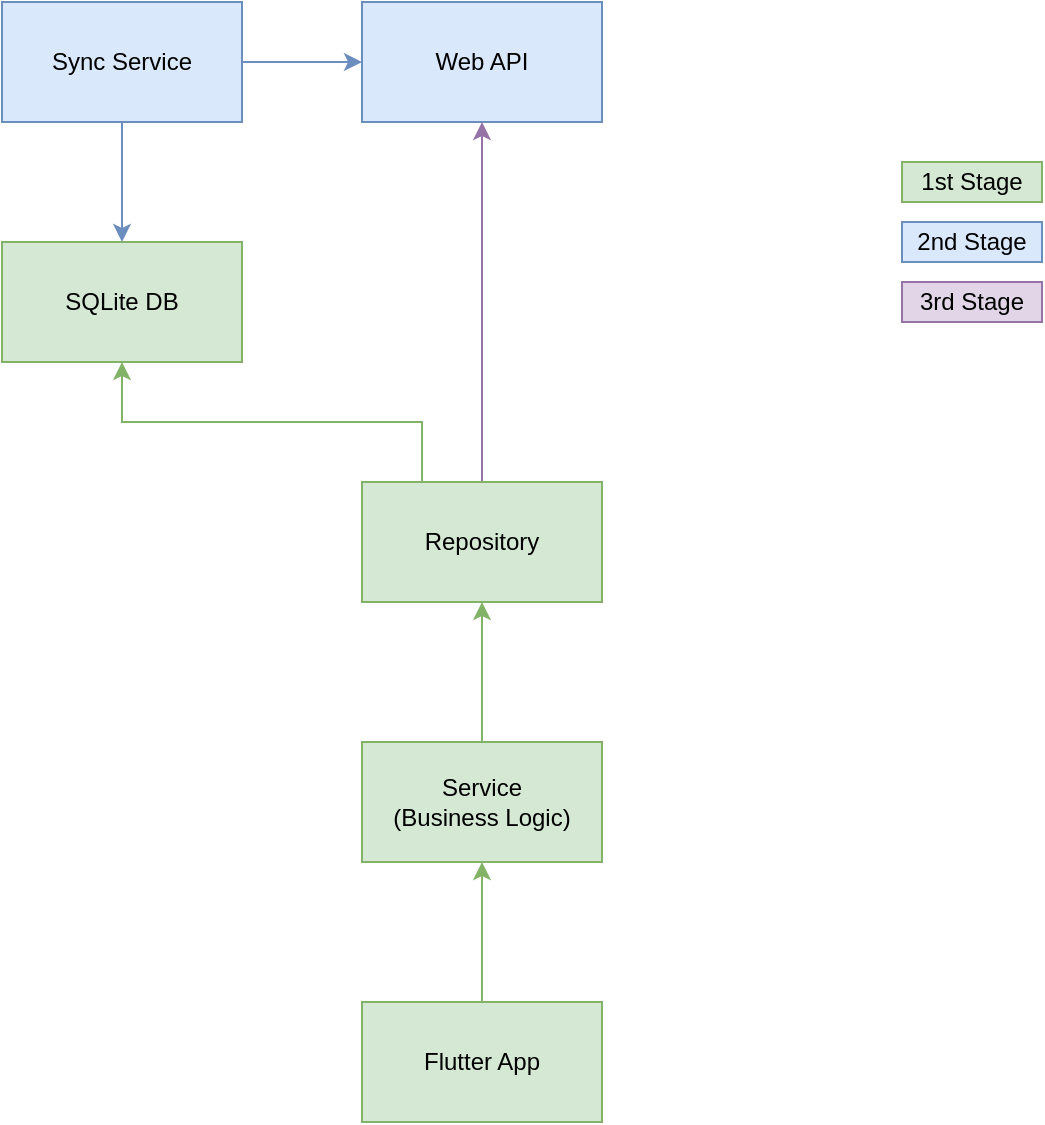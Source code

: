 <mxfile version="13.0.4" type="google"><diagram id="UXjhxR2vYS6FKB9tGAjv" name="Page-1"><mxGraphModel dx="1422" dy="762" grid="1" gridSize="10" guides="1" tooltips="1" connect="1" arrows="1" fold="1" page="1" pageScale="1" pageWidth="800" pageHeight="700" math="0" shadow="0"><root><mxCell id="0"/><mxCell id="1" parent="0"/><mxCell id="A4-0QMgeyyVqNcscUV02-1" value="SQLite DB" style="rounded=0;whiteSpace=wrap;html=1;labelBorderColor=none;fillColor=#d5e8d4;strokeColor=#82b366;" vertex="1" parent="1"><mxGeometry x="160" y="180" width="120" height="60" as="geometry"/></mxCell><mxCell id="A4-0QMgeyyVqNcscUV02-16" style="edgeStyle=orthogonalEdgeStyle;rounded=0;orthogonalLoop=1;jettySize=auto;html=1;exitX=0.5;exitY=0;exitDx=0;exitDy=0;entryX=0.5;entryY=1;entryDx=0;entryDy=0;fillColor=#d5e8d4;strokeColor=#82b366;" edge="1" parent="1" source="A4-0QMgeyyVqNcscUV02-3" target="A4-0QMgeyyVqNcscUV02-5"><mxGeometry relative="1" as="geometry"/></mxCell><mxCell id="A4-0QMgeyyVqNcscUV02-3" value="Service&lt;br&gt;(Business Logic)" style="rounded=0;whiteSpace=wrap;html=1;fillColor=#d5e8d4;strokeColor=#82b366;" vertex="1" parent="1"><mxGeometry x="340" y="430" width="120" height="60" as="geometry"/></mxCell><mxCell id="A4-0QMgeyyVqNcscUV02-4" value="Web API" style="rounded=0;whiteSpace=wrap;html=1;fillColor=#dae8fc;strokeColor=#6c8ebf;" vertex="1" parent="1"><mxGeometry x="340" y="60" width="120" height="60" as="geometry"/></mxCell><mxCell id="A4-0QMgeyyVqNcscUV02-7" style="edgeStyle=orthogonalEdgeStyle;rounded=0;orthogonalLoop=1;jettySize=auto;html=1;entryX=0.5;entryY=1;entryDx=0;entryDy=0;exitX=0.25;exitY=0;exitDx=0;exitDy=0;labelBorderColor=none;fillColor=#d5e8d4;strokeColor=#82b366;" edge="1" parent="1" source="A4-0QMgeyyVqNcscUV02-5" target="A4-0QMgeyyVqNcscUV02-1"><mxGeometry relative="1" as="geometry"><mxPoint x="420" y="350" as="sourcePoint"/></mxGeometry></mxCell><mxCell id="A4-0QMgeyyVqNcscUV02-12" style="edgeStyle=orthogonalEdgeStyle;rounded=0;orthogonalLoop=1;jettySize=auto;html=1;exitX=0.5;exitY=0;exitDx=0;exitDy=0;entryX=0.5;entryY=1;entryDx=0;entryDy=0;fillColor=#e1d5e7;strokeColor=#9673a6;" edge="1" parent="1" source="A4-0QMgeyyVqNcscUV02-5" target="A4-0QMgeyyVqNcscUV02-4"><mxGeometry relative="1" as="geometry"/></mxCell><mxCell id="A4-0QMgeyyVqNcscUV02-5" value="Repository" style="rounded=0;whiteSpace=wrap;html=1;labelBorderColor=none;fillColor=#d5e8d4;strokeColor=#82b366;" vertex="1" parent="1"><mxGeometry x="340" y="300" width="120" height="60" as="geometry"/></mxCell><mxCell id="A4-0QMgeyyVqNcscUV02-14" style="edgeStyle=orthogonalEdgeStyle;rounded=0;orthogonalLoop=1;jettySize=auto;html=1;exitX=0.5;exitY=1;exitDx=0;exitDy=0;entryX=0.5;entryY=0;entryDx=0;entryDy=0;fillColor=#dae8fc;strokeColor=#6c8ebf;" edge="1" parent="1" source="A4-0QMgeyyVqNcscUV02-13" target="A4-0QMgeyyVqNcscUV02-1"><mxGeometry relative="1" as="geometry"/></mxCell><mxCell id="A4-0QMgeyyVqNcscUV02-15" style="edgeStyle=orthogonalEdgeStyle;rounded=0;orthogonalLoop=1;jettySize=auto;html=1;exitX=1;exitY=0.5;exitDx=0;exitDy=0;entryX=0;entryY=0.5;entryDx=0;entryDy=0;fillColor=#dae8fc;strokeColor=#6c8ebf;" edge="1" parent="1" source="A4-0QMgeyyVqNcscUV02-13" target="A4-0QMgeyyVqNcscUV02-4"><mxGeometry relative="1" as="geometry"/></mxCell><mxCell id="A4-0QMgeyyVqNcscUV02-13" value="Sync Service" style="rounded=0;whiteSpace=wrap;html=1;fillColor=#dae8fc;strokeColor=#6c8ebf;" vertex="1" parent="1"><mxGeometry x="160" y="60" width="120" height="60" as="geometry"/></mxCell><mxCell id="A4-0QMgeyyVqNcscUV02-18" style="edgeStyle=orthogonalEdgeStyle;rounded=0;orthogonalLoop=1;jettySize=auto;html=1;exitX=0.5;exitY=0;exitDx=0;exitDy=0;entryX=0.5;entryY=1;entryDx=0;entryDy=0;fillColor=#d5e8d4;strokeColor=#82b366;" edge="1" parent="1" source="A4-0QMgeyyVqNcscUV02-17" target="A4-0QMgeyyVqNcscUV02-3"><mxGeometry relative="1" as="geometry"/></mxCell><mxCell id="A4-0QMgeyyVqNcscUV02-17" value="Flutter App" style="rounded=0;whiteSpace=wrap;html=1;fillColor=#d5e8d4;strokeColor=#82b366;" vertex="1" parent="1"><mxGeometry x="340" y="560" width="120" height="60" as="geometry"/></mxCell><mxCell id="A4-0QMgeyyVqNcscUV02-21" value="1st Stage" style="text;html=1;strokeColor=#82b366;fillColor=#d5e8d4;align=center;verticalAlign=middle;whiteSpace=wrap;rounded=0;" vertex="1" parent="1"><mxGeometry x="610" y="140" width="70" height="20" as="geometry"/></mxCell><mxCell id="A4-0QMgeyyVqNcscUV02-22" value="2nd Stage" style="text;html=1;strokeColor=#6c8ebf;fillColor=#dae8fc;align=center;verticalAlign=middle;whiteSpace=wrap;rounded=0;" vertex="1" parent="1"><mxGeometry x="610" y="170" width="70" height="20" as="geometry"/></mxCell><mxCell id="A4-0QMgeyyVqNcscUV02-23" value="3rd Stage" style="text;html=1;strokeColor=#9673a6;fillColor=#e1d5e7;align=center;verticalAlign=middle;whiteSpace=wrap;rounded=0;" vertex="1" parent="1"><mxGeometry x="610" y="200" width="70" height="20" as="geometry"/></mxCell></root></mxGraphModel></diagram></mxfile>